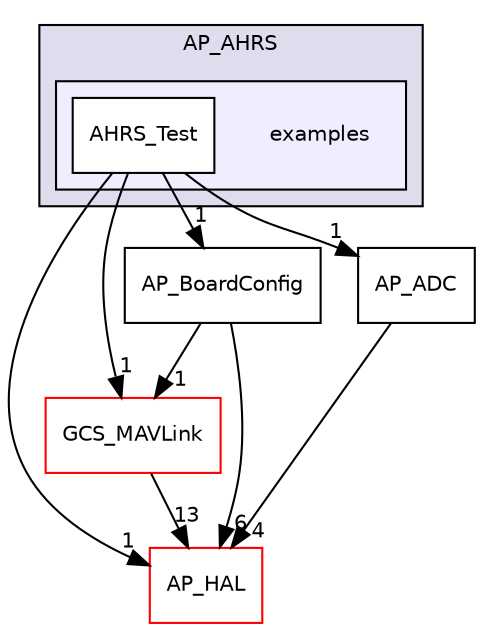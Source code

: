 digraph "libraries/AP_AHRS/examples" {
  compound=true
  node [ fontsize="10", fontname="Helvetica"];
  edge [ labelfontsize="10", labelfontname="Helvetica"];
  subgraph clusterdir_85ad937bf7c11de5c2907a482c9c56bd {
    graph [ bgcolor="#ddddee", pencolor="black", label="AP_AHRS" fontname="Helvetica", fontsize="10", URL="dir_85ad937bf7c11de5c2907a482c9c56bd.html"]
  subgraph clusterdir_0a0ab98eecaaf5fc80a927ee28b8865c {
    graph [ bgcolor="#eeeeff", pencolor="black", label="" URL="dir_0a0ab98eecaaf5fc80a927ee28b8865c.html"];
    dir_0a0ab98eecaaf5fc80a927ee28b8865c [shape=plaintext label="examples"];
    dir_3b7e80805bc5e92746367575c2a9eb50 [shape=box label="AHRS_Test" color="black" fillcolor="white" style="filled" URL="dir_3b7e80805bc5e92746367575c2a9eb50.html"];
  }
  }
  dir_be870cb78c6e1bc08f9e4388e1828b4d [shape=box label="GCS_MAVLink" fillcolor="white" style="filled" color="red" URL="dir_be870cb78c6e1bc08f9e4388e1828b4d.html"];
  dir_1cbc10423b2512b31103883361e0123b [shape=box label="AP_HAL" fillcolor="white" style="filled" color="red" URL="dir_1cbc10423b2512b31103883361e0123b.html"];
  dir_996e8670f125f81a54035ee10c7e09eb [shape=box label="AP_ADC" URL="dir_996e8670f125f81a54035ee10c7e09eb.html"];
  dir_30f1dfa80a719733e6e74d74b0ee38c1 [shape=box label="AP_BoardConfig" URL="dir_30f1dfa80a719733e6e74d74b0ee38c1.html"];
  dir_be870cb78c6e1bc08f9e4388e1828b4d->dir_1cbc10423b2512b31103883361e0123b [headlabel="13", labeldistance=1.5 headhref="dir_000179_000057.html"];
  dir_3b7e80805bc5e92746367575c2a9eb50->dir_be870cb78c6e1bc08f9e4388e1828b4d [headlabel="1", labeldistance=1.5 headhref="dir_000017_000179.html"];
  dir_3b7e80805bc5e92746367575c2a9eb50->dir_1cbc10423b2512b31103883361e0123b [headlabel="1", labeldistance=1.5 headhref="dir_000017_000057.html"];
  dir_3b7e80805bc5e92746367575c2a9eb50->dir_996e8670f125f81a54035ee10c7e09eb [headlabel="1", labeldistance=1.5 headhref="dir_000017_000012.html"];
  dir_3b7e80805bc5e92746367575c2a9eb50->dir_30f1dfa80a719733e6e74d74b0ee38c1 [headlabel="1", labeldistance=1.5 headhref="dir_000017_000032.html"];
  dir_996e8670f125f81a54035ee10c7e09eb->dir_1cbc10423b2512b31103883361e0123b [headlabel="4", labeldistance=1.5 headhref="dir_000012_000057.html"];
  dir_30f1dfa80a719733e6e74d74b0ee38c1->dir_be870cb78c6e1bc08f9e4388e1828b4d [headlabel="1", labeldistance=1.5 headhref="dir_000032_000179.html"];
  dir_30f1dfa80a719733e6e74d74b0ee38c1->dir_1cbc10423b2512b31103883361e0123b [headlabel="6", labeldistance=1.5 headhref="dir_000032_000057.html"];
}

